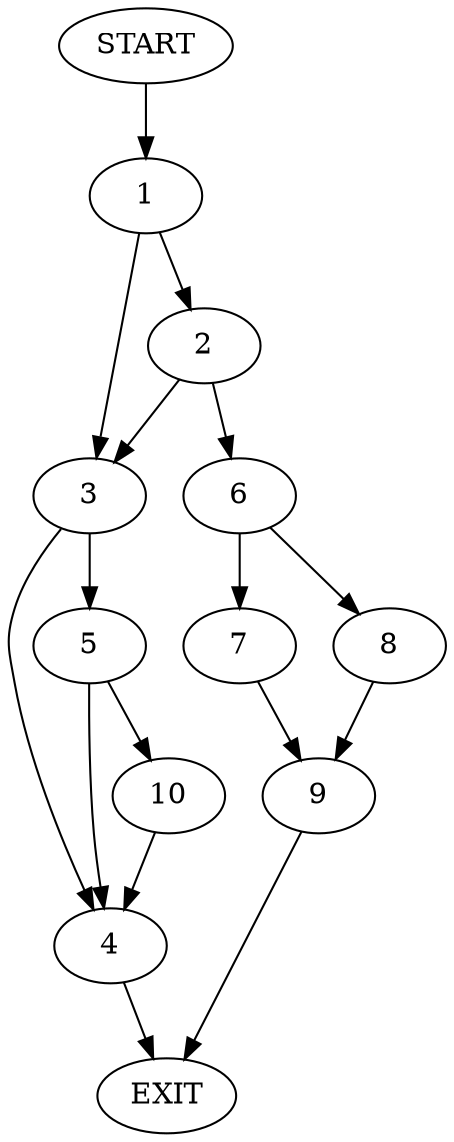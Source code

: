digraph {
0 [label="START"]
11 [label="EXIT"]
0 -> 1
1 -> 2
1 -> 3
3 -> 4
3 -> 5
2 -> 3
2 -> 6
6 -> 7
6 -> 8
7 -> 9
8 -> 9
9 -> 11
4 -> 11
5 -> 4
5 -> 10
10 -> 4
}
